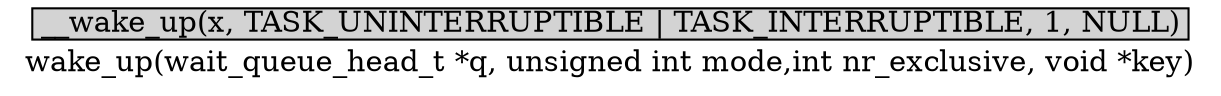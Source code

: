 digraph wake_up{
        label="wake_up(wait_queue_head_t *q, unsigned int mode,int nr_exclusive, void *key)";
        size="10,18";
        ratio=filled;
        
		node[style=filled, shape = box, margin="0.05,0.005",height="0.1",width="0.1"];

		wake_up[label="__wake_up(x, TASK_UNINTERRUPTIBLE | TASK_INTERRUPTIBLE, 1, NULL)"];
		}
